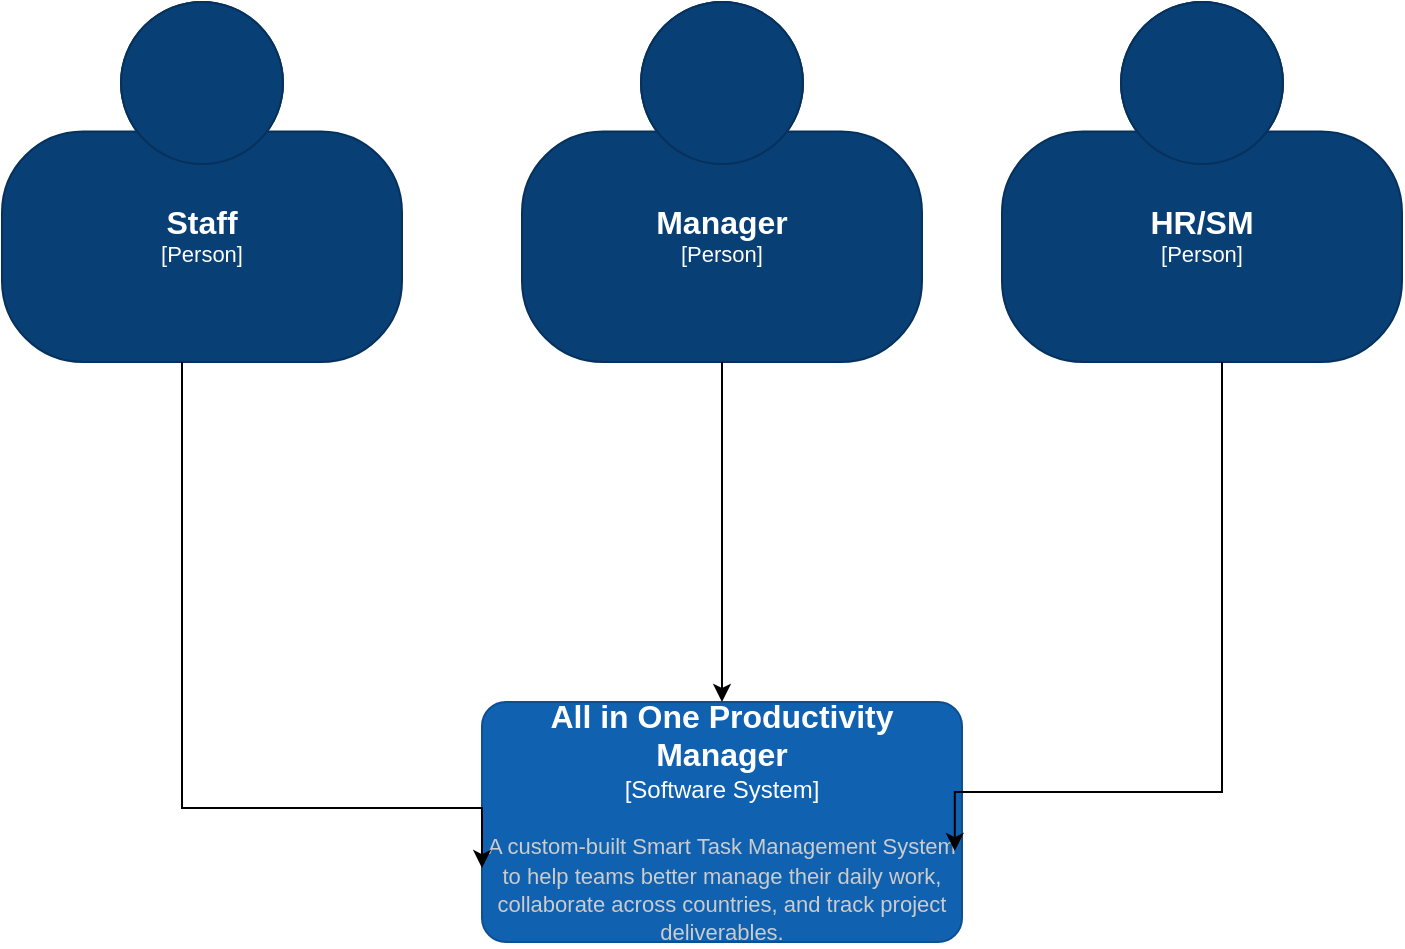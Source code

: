 <mxfile pages="4">
    <diagram name="C1" id="1kO1n4XHI3x9-JZBDe0e">
        <mxGraphModel dx="976" dy="1699" grid="1" gridSize="10" guides="1" tooltips="1" connect="1" arrows="1" fold="1" page="1" pageScale="1" pageWidth="850" pageHeight="1100" math="0" shadow="0">
            <root>
                <mxCell id="0"/>
                <mxCell id="1" parent="0"/>
                <object placeholders="1" c4Name="Staff" c4Type="Person" c4Description="" label="&lt;font style=&quot;font-size: 16px&quot;&gt;&lt;b&gt;%c4Name%&lt;/b&gt;&lt;/font&gt;&lt;div&gt;[%c4Type%]&lt;/div&gt;&lt;br&gt;&lt;div&gt;&lt;font style=&quot;font-size: 11px&quot;&gt;&lt;font color=&quot;#cccccc&quot;&gt;%c4Description%&lt;/font&gt;&lt;/div&gt;" id="ts4x2mjreIQKQpaXp_F7-2">
                    <mxCell style="html=1;fontSize=11;dashed=0;whiteSpace=wrap;fillColor=#083F75;strokeColor=#06315C;fontColor=#ffffff;shape=mxgraph.c4.person2;align=center;metaEdit=1;points=[[0.5,0,0],[1,0.5,0],[1,0.75,0],[0.75,1,0],[0.5,1,0],[0.25,1,0],[0,0.75,0],[0,0.5,0]];resizable=0;" parent="1" vertex="1">
                        <mxGeometry x="60" y="-20" width="200" height="180" as="geometry"/>
                    </mxCell>
                </object>
                <object placeholders="1" c4Name="Manager" c4Type="Person" c4Description="" label="&lt;font style=&quot;font-size: 16px&quot;&gt;&lt;b&gt;%c4Name%&lt;/b&gt;&lt;/font&gt;&lt;div&gt;[%c4Type%]&lt;/div&gt;&lt;br&gt;&lt;div&gt;&lt;font style=&quot;font-size: 11px&quot;&gt;&lt;font color=&quot;#cccccc&quot;&gt;%c4Description%&lt;/font&gt;&lt;/div&gt;" id="ts4x2mjreIQKQpaXp_F7-3">
                    <mxCell style="html=1;fontSize=11;dashed=0;whiteSpace=wrap;fillColor=#083F75;strokeColor=#06315C;fontColor=#ffffff;shape=mxgraph.c4.person2;align=center;metaEdit=1;points=[[0.5,0,0],[1,0.5,0],[1,0.75,0],[0.75,1,0],[0.5,1,0],[0.25,1,0],[0,0.75,0],[0,0.5,0]];resizable=0;" parent="1" vertex="1">
                        <mxGeometry x="320" y="-20" width="200" height="180" as="geometry"/>
                    </mxCell>
                </object>
                <object placeholders="1" c4Name="HR/SM" c4Type="Person" c4Description="" label="&lt;font style=&quot;font-size: 16px&quot;&gt;&lt;b&gt;%c4Name%&lt;/b&gt;&lt;/font&gt;&lt;div&gt;[%c4Type%]&lt;/div&gt;&lt;br&gt;&lt;div&gt;&lt;font style=&quot;font-size: 11px&quot;&gt;&lt;font color=&quot;#cccccc&quot;&gt;%c4Description%&lt;/font&gt;&lt;/div&gt;" id="ts4x2mjreIQKQpaXp_F7-4">
                    <mxCell style="html=1;fontSize=11;dashed=0;whiteSpace=wrap;fillColor=#083F75;strokeColor=#06315C;fontColor=#ffffff;shape=mxgraph.c4.person2;align=center;metaEdit=1;points=[[0.5,0,0],[1,0.5,0],[1,0.75,0],[0.75,1,0],[0.5,1,0],[0.25,1,0],[0,0.75,0],[0,0.5,0]];resizable=0;" parent="1" vertex="1">
                        <mxGeometry x="560" y="-20" width="200" height="180" as="geometry"/>
                    </mxCell>
                </object>
                <object placeholders="1" c4Name="All in One Productivity Manager" c4Type="Software System" c4Description="A custom-built Smart Task Management System to help teams better manage their daily work, collaborate across countries, and track project deliverables." label="&lt;font style=&quot;font-size: 16px&quot;&gt;&lt;b&gt;%c4Name%&lt;/b&gt;&lt;/font&gt;&lt;div&gt;[%c4Type%]&lt;/div&gt;&lt;br&gt;&lt;div&gt;&lt;font style=&quot;font-size: 11px&quot;&gt;&lt;font color=&quot;#cccccc&quot;&gt;%c4Description%&lt;/font&gt;&lt;/div&gt;" id="ts4x2mjreIQKQpaXp_F7-5">
                    <mxCell style="rounded=1;whiteSpace=wrap;html=1;labelBackgroundColor=none;fillColor=#1061B0;fontColor=#ffffff;align=center;arcSize=10;strokeColor=#0D5091;metaEdit=1;resizable=0;points=[[0.25,0,0],[0.5,0,0],[0.75,0,0],[1,0.25,0],[1,0.5,0],[1,0.75,0],[0.75,1,0],[0.5,1,0],[0.25,1,0],[0,0.75,0],[0,0.5,0],[0,0.25,0]];imageWidth=30;imageHeight=30;" parent="1" vertex="1">
                        <mxGeometry x="300" y="330" width="240" height="120" as="geometry"/>
                    </mxCell>
                </object>
                <mxCell id="ts4x2mjreIQKQpaXp_F7-6" style="edgeStyle=orthogonalEdgeStyle;rounded=0;orthogonalLoop=1;jettySize=auto;html=1;entryX=0;entryY=0.692;entryDx=0;entryDy=0;entryPerimeter=0;" parent="1" source="ts4x2mjreIQKQpaXp_F7-2" target="ts4x2mjreIQKQpaXp_F7-5" edge="1">
                    <mxGeometry relative="1" as="geometry">
                        <Array as="points">
                            <mxPoint x="150" y="383"/>
                        </Array>
                    </mxGeometry>
                </mxCell>
                <mxCell id="ts4x2mjreIQKQpaXp_F7-7" style="edgeStyle=orthogonalEdgeStyle;rounded=0;orthogonalLoop=1;jettySize=auto;html=1;" parent="1" source="ts4x2mjreIQKQpaXp_F7-3" target="ts4x2mjreIQKQpaXp_F7-5" edge="1">
                    <mxGeometry relative="1" as="geometry">
                        <mxPoint x="380" y="300" as="targetPoint"/>
                        <Array as="points"/>
                    </mxGeometry>
                </mxCell>
                <mxCell id="ts4x2mjreIQKQpaXp_F7-8" style="edgeStyle=orthogonalEdgeStyle;rounded=0;orthogonalLoop=1;jettySize=auto;html=1;entryX=0.985;entryY=0.621;entryDx=0;entryDy=0;entryPerimeter=0;" parent="1" source="ts4x2mjreIQKQpaXp_F7-4" target="ts4x2mjreIQKQpaXp_F7-5" edge="1">
                    <mxGeometry relative="1" as="geometry">
                        <Array as="points">
                            <mxPoint x="670" y="375"/>
                        </Array>
                    </mxGeometry>
                </mxCell>
            </root>
        </mxGraphModel>
    </diagram>
    <diagram name="C2" id="KggeZNNUEu08131ieWpc">
        <mxGraphModel dx="976" dy="1699" grid="1" gridSize="10" guides="1" tooltips="1" connect="1" arrows="1" fold="1" page="1" pageScale="1" pageWidth="850" pageHeight="1100" math="0" shadow="0">
            <root>
                <mxCell id="PLRATV5Rzk4R754eDh1R-0"/>
                <mxCell id="PLRATV5Rzk4R754eDh1R-1" parent="PLRATV5Rzk4R754eDh1R-0"/>
                <object placeholders="1" c4Name="Staff" c4Type="Person" c4Description="" label="&lt;font style=&quot;font-size: 16px&quot;&gt;&lt;b&gt;%c4Name%&lt;/b&gt;&lt;/font&gt;&lt;div&gt;[%c4Type%]&lt;/div&gt;&lt;br&gt;&lt;div&gt;&lt;font style=&quot;font-size: 11px&quot;&gt;&lt;font color=&quot;#cccccc&quot;&gt;%c4Description%&lt;/font&gt;&lt;/div&gt;" id="PLRATV5Rzk4R754eDh1R-2">
                    <mxCell style="html=1;fontSize=11;dashed=0;whiteSpace=wrap;fillColor=#083F75;strokeColor=#06315C;fontColor=#ffffff;shape=mxgraph.c4.person2;align=center;metaEdit=1;points=[[0.5,0,0],[1,0.5,0],[1,0.75,0],[0.75,1,0],[0.5,1,0],[0.25,1,0],[0,0.75,0],[0,0.5,0]];resizable=0;" parent="PLRATV5Rzk4R754eDh1R-1" vertex="1">
                        <mxGeometry x="60" y="-20" width="200" height="180" as="geometry"/>
                    </mxCell>
                </object>
                <object placeholders="1" c4Name="Manager" c4Type="Person" c4Description="" label="&lt;font style=&quot;font-size: 16px&quot;&gt;&lt;b&gt;%c4Name%&lt;/b&gt;&lt;/font&gt;&lt;div&gt;[%c4Type%]&lt;/div&gt;&lt;br&gt;&lt;div&gt;&lt;font style=&quot;font-size: 11px&quot;&gt;&lt;font color=&quot;#cccccc&quot;&gt;%c4Description%&lt;/font&gt;&lt;/div&gt;" id="PLRATV5Rzk4R754eDh1R-3">
                    <mxCell style="html=1;fontSize=11;dashed=0;whiteSpace=wrap;fillColor=#083F75;strokeColor=#06315C;fontColor=#ffffff;shape=mxgraph.c4.person2;align=center;metaEdit=1;points=[[0.5,0,0],[1,0.5,0],[1,0.75,0],[0.75,1,0],[0.5,1,0],[0.25,1,0],[0,0.75,0],[0,0.5,0]];resizable=0;" parent="PLRATV5Rzk4R754eDh1R-1" vertex="1">
                        <mxGeometry x="320" y="-20" width="200" height="180" as="geometry"/>
                    </mxCell>
                </object>
                <object placeholders="1" c4Name="HR/SM" c4Type="Person" c4Description="" label="&lt;font style=&quot;font-size: 16px&quot;&gt;&lt;b&gt;%c4Name%&lt;/b&gt;&lt;/font&gt;&lt;div&gt;[%c4Type%]&lt;/div&gt;&lt;br&gt;&lt;div&gt;&lt;font style=&quot;font-size: 11px&quot;&gt;&lt;font color=&quot;#cccccc&quot;&gt;%c4Description%&lt;/font&gt;&lt;/div&gt;" id="PLRATV5Rzk4R754eDh1R-4">
                    <mxCell style="html=1;fontSize=11;dashed=0;whiteSpace=wrap;fillColor=#083F75;strokeColor=#06315C;fontColor=#ffffff;shape=mxgraph.c4.person2;align=center;metaEdit=1;points=[[0.5,0,0],[1,0.5,0],[1,0.75,0],[0.75,1,0],[0.5,1,0],[0.25,1,0],[0,0.75,0],[0,0.5,0]];resizable=0;" parent="PLRATV5Rzk4R754eDh1R-1" vertex="1">
                        <mxGeometry x="560" y="-20" width="200" height="180" as="geometry"/>
                    </mxCell>
                </object>
                <mxCell id="PLRATV5Rzk4R754eDh1R-6" style="edgeStyle=orthogonalEdgeStyle;rounded=0;orthogonalLoop=1;jettySize=auto;html=1;entryX=0;entryY=0.692;entryDx=0;entryDy=0;entryPerimeter=0;" parent="PLRATV5Rzk4R754eDh1R-1" source="PLRATV5Rzk4R754eDh1R-2" edge="1">
                    <mxGeometry relative="1" as="geometry">
                        <mxPoint x="300" y="383.04" as="targetPoint"/>
                        <Array as="points">
                            <mxPoint x="150" y="383"/>
                        </Array>
                    </mxGeometry>
                </mxCell>
                <mxCell id="PLRATV5Rzk4R754eDh1R-7" style="edgeStyle=orthogonalEdgeStyle;rounded=0;orthogonalLoop=1;jettySize=auto;html=1;" parent="PLRATV5Rzk4R754eDh1R-1" source="PLRATV5Rzk4R754eDh1R-3" edge="1">
                    <mxGeometry relative="1" as="geometry">
                        <mxPoint x="420" y="300" as="targetPoint"/>
                        <Array as="points"/>
                    </mxGeometry>
                </mxCell>
                <mxCell id="PLRATV5Rzk4R754eDh1R-8" style="edgeStyle=orthogonalEdgeStyle;rounded=0;orthogonalLoop=1;jettySize=auto;html=1;entryX=0.985;entryY=0.621;entryDx=0;entryDy=0;entryPerimeter=0;" parent="PLRATV5Rzk4R754eDh1R-1" source="PLRATV5Rzk4R754eDh1R-4" edge="1">
                    <mxGeometry relative="1" as="geometry">
                        <mxPoint x="536.4" y="374.52" as="targetPoint"/>
                        <Array as="points">
                            <mxPoint x="670" y="375"/>
                        </Array>
                    </mxGeometry>
                </mxCell>
                <object placeholders="1" c4Name="System name" c4Type="SystemScopeBoundary" c4Application="Software System" label="&lt;font style=&quot;font-size: 16px&quot;&gt;&lt;b&gt;&lt;div style=&quot;text-align: left&quot;&gt;%c4Name%&lt;/div&gt;&lt;/b&gt;&lt;/font&gt;&lt;div style=&quot;text-align: left&quot;&gt;[%c4Application%]&lt;/div&gt;" id="ZKzMsOOk58wglojhitJu-0">
                    <mxCell style="rounded=1;fontSize=11;whiteSpace=wrap;html=1;dashed=1;arcSize=20;fillColor=none;strokeColor=#666666;fontColor=#333333;labelBackgroundColor=none;align=left;verticalAlign=bottom;labelBorderColor=none;spacingTop=0;spacing=10;dashPattern=8 4;metaEdit=1;rotatable=0;perimeter=rectanglePerimeter;noLabel=0;labelPadding=0;allowArrows=0;connectable=0;expand=0;recursiveResize=0;editable=1;pointerEvents=0;absoluteArcSize=1;points=[[0.25,0,0],[0.5,0,0],[0.75,0,0],[1,0.25,0],[1,0.5,0],[1,0.75,0],[0.75,1,0],[0.5,1,0],[0.25,1,0],[0,0.75,0],[0,0.5,0],[0,0.25,0]];" parent="PLRATV5Rzk4R754eDh1R-1" vertex="1">
                        <mxGeometry x="70" y="210" width="740" height="560" as="geometry"/>
                    </mxCell>
                </object>
                <mxCell id="ZKzMsOOk58wglojhitJu-8" style="edgeStyle=orthogonalEdgeStyle;rounded=0;orthogonalLoop=1;jettySize=auto;html=1;" parent="PLRATV5Rzk4R754eDh1R-1" source="ZKzMsOOk58wglojhitJu-1" target="ZKzMsOOk58wglojhitJu-3" edge="1">
                    <mxGeometry relative="1" as="geometry"/>
                </mxCell>
                <object placeholders="1" c4Name="Frontend App" c4Type="Container" c4Technology="Vue, Vite, HTML, JS" c4Description="Description of container role/responsibility." label="&lt;font style=&quot;font-size: 16px&quot;&gt;&lt;b&gt;%c4Name%&lt;/b&gt;&lt;/font&gt;&lt;div&gt;[%c4Type%: %c4Technology%]&lt;/div&gt;&lt;br&gt;&lt;div&gt;&lt;font style=&quot;font-size: 11px&quot;&gt;&lt;font color=&quot;#E6E6E6&quot;&gt;%c4Description%&lt;/font&gt;&lt;/div&gt;" id="ZKzMsOOk58wglojhitJu-1">
                    <mxCell style="rounded=1;whiteSpace=wrap;html=1;fontSize=11;labelBackgroundColor=none;fillColor=#23A2D9;fontColor=#ffffff;align=center;arcSize=10;strokeColor=#0E7DAD;metaEdit=1;resizable=0;points=[[0.25,0,0],[0.5,0,0],[0.75,0,0],[1,0.25,0],[1,0.5,0],[1,0.75,0],[0.75,1,0],[0.5,1,0],[0.25,1,0],[0,0.75,0],[0,0.5,0],[0,0.25,0]];" parent="PLRATV5Rzk4R754eDh1R-1" vertex="1">
                        <mxGeometry x="300" y="300" width="240" height="120" as="geometry"/>
                    </mxCell>
                </object>
                <object placeholders="1" c4Name="Database" c4Type="Container" c4Technology="MySQL" c4Description="Description of storage type container role/responsibility." label="&lt;font style=&quot;font-size: 16px&quot;&gt;&lt;b&gt;%c4Name%&lt;/b&gt;&lt;/font&gt;&lt;div&gt;[%c4Type%:&amp;nbsp;%c4Technology%]&lt;/div&gt;&lt;br&gt;&lt;div&gt;&lt;font style=&quot;font-size: 11px&quot;&gt;&lt;font color=&quot;#E6E6E6&quot;&gt;%c4Description%&lt;/font&gt;&lt;/div&gt;" id="ZKzMsOOk58wglojhitJu-2">
                    <mxCell style="shape=cylinder3;size=15;whiteSpace=wrap;html=1;boundedLbl=1;rounded=0;labelBackgroundColor=none;fillColor=#23A2D9;fontSize=12;fontColor=#ffffff;align=center;strokeColor=#0E7DAD;metaEdit=1;points=[[0.5,0,0],[1,0.25,0],[1,0.5,0],[1,0.75,0],[0.5,1,0],[0,0.75,0],[0,0.5,0],[0,0.25,0]];resizable=0;" parent="PLRATV5Rzk4R754eDh1R-1" vertex="1">
                        <mxGeometry x="100" y="560" width="240" height="120" as="geometry"/>
                    </mxCell>
                </object>
                <object placeholders="1" c4Name="API Application" c4Type="Container" c4Technology="Python, Flask" c4Description="Description of container role/responsibility." label="&lt;font style=&quot;font-size: 16px&quot;&gt;&lt;b&gt;%c4Name%&lt;/b&gt;&lt;/font&gt;&lt;div&gt;[%c4Type%: %c4Technology%]&lt;/div&gt;&lt;br&gt;&lt;div&gt;&lt;font style=&quot;font-size: 11px&quot;&gt;&lt;font color=&quot;#E6E6E6&quot;&gt;%c4Description%&lt;/font&gt;&lt;/div&gt;" id="ZKzMsOOk58wglojhitJu-3">
                    <mxCell style="rounded=1;whiteSpace=wrap;html=1;fontSize=11;labelBackgroundColor=none;fillColor=#23A2D9;fontColor=#ffffff;align=center;arcSize=10;strokeColor=#0E7DAD;metaEdit=1;resizable=0;points=[[0.25,0,0],[0.5,0,0],[0.75,0,0],[1,0.25,0],[1,0.5,0],[1,0.75,0],[0.75,1,0],[0.5,1,0],[0.25,1,0],[0,0.75,0],[0,0.5,0],[0,0.25,0]];" parent="PLRATV5Rzk4R754eDh1R-1" vertex="1">
                        <mxGeometry x="480" y="560" width="240" height="120" as="geometry"/>
                    </mxCell>
                </object>
                <object placeholders="1" c4Type="Relationship" c4Technology="SQLAlchemy" c4Description="Read/Write" label="&lt;div style=&quot;text-align: left&quot;&gt;&lt;div style=&quot;text-align: center&quot;&gt;&lt;b&gt;%c4Description%&lt;/b&gt;&lt;/div&gt;&lt;div style=&quot;text-align: center&quot;&gt;[%c4Technology%]&lt;/div&gt;&lt;/div&gt;" id="ZKzMsOOk58wglojhitJu-7">
                    <mxCell style="endArrow=blockThin;html=1;fontSize=10;fontColor=#404040;strokeWidth=1;endFill=1;strokeColor=#828282;elbow=vertical;metaEdit=1;endSize=14;startSize=14;jumpStyle=arc;jumpSize=16;rounded=0;edgeStyle=orthogonalEdgeStyle;entryX=1;entryY=0.5;entryDx=0;entryDy=0;entryPerimeter=0;" parent="PLRATV5Rzk4R754eDh1R-1" target="ZKzMsOOk58wglojhitJu-2" edge="1">
                        <mxGeometry width="240" relative="1" as="geometry">
                            <mxPoint x="480" y="620" as="sourcePoint"/>
                            <mxPoint x="620" y="550" as="targetPoint"/>
                        </mxGeometry>
                    </mxCell>
                </object>
            </root>
        </mxGraphModel>
    </diagram>
    <diagram name="C3" id="oNI1VVtx4A-qQiB5wLXo">
        <mxGraphModel dx="976" dy="599" grid="1" gridSize="10" guides="1" tooltips="1" connect="1" arrows="1" fold="1" page="1" pageScale="1" pageWidth="850" pageHeight="1100" math="0" shadow="0">
            <root>
                <mxCell id="-1G0yldOFwjPjs6Vfbr0-0"/>
                <mxCell id="-1G0yldOFwjPjs6Vfbr0-1" parent="-1G0yldOFwjPjs6Vfbr0-0"/>
                <mxCell id="-1G0yldOFwjPjs6Vfbr0-9" style="edgeStyle=orthogonalEdgeStyle;rounded=0;orthogonalLoop=1;jettySize=auto;html=1;exitX=0.375;exitY=1;exitDx=0;exitDy=0;exitPerimeter=0;" parent="-1G0yldOFwjPjs6Vfbr0-1" source="-1G0yldOFwjPjs6Vfbr0-10" edge="1">
                    <mxGeometry relative="1" as="geometry">
                        <mxPoint x="204" y="80" as="sourcePoint"/>
                        <mxPoint x="259" y="400" as="targetPoint"/>
                        <Array as="points">
                            <mxPoint x="350" y="240"/>
                            <mxPoint x="259" y="240"/>
                        </Array>
                    </mxGeometry>
                </mxCell>
                <mxCell id="kT0jrOes36hInc8Sy4vP-3" style="edgeStyle=orthogonalEdgeStyle;rounded=0;orthogonalLoop=1;jettySize=auto;html=1;" parent="-1G0yldOFwjPjs6Vfbr0-1" source="-1G0yldOFwjPjs6Vfbr0-10" target="kT0jrOes36hInc8Sy4vP-2" edge="1">
                    <mxGeometry relative="1" as="geometry"/>
                </mxCell>
                <object placeholders="1" c4Name="Frontend App" c4Type="Container" c4Technology="Vue, Vite, HTML, JS" c4Description="Description of container role/responsibility." label="&lt;font style=&quot;font-size: 16px&quot;&gt;&lt;b&gt;%c4Name%&lt;/b&gt;&lt;/font&gt;&lt;div&gt;[%c4Type%: %c4Technology%]&lt;/div&gt;&lt;br&gt;&lt;div&gt;&lt;font style=&quot;font-size: 11px&quot;&gt;&lt;font color=&quot;#E6E6E6&quot;&gt;%c4Description%&lt;/font&gt;&lt;/div&gt;" id="-1G0yldOFwjPjs6Vfbr0-10">
                    <mxCell style="rounded=1;whiteSpace=wrap;html=1;fontSize=11;labelBackgroundColor=none;fillColor=#23A2D9;fontColor=#ffffff;align=center;arcSize=10;strokeColor=#0E7DAD;metaEdit=1;resizable=0;points=[[0.25,0,0],[0.5,0,0],[0.75,0,0],[1,0.25,0],[1,0.5,0],[1,0.75,0],[0.75,1,0],[0.5,1,0],[0.25,1,0],[0,0.75,0],[0,0.5,0],[0,0.25,0]];" parent="-1G0yldOFwjPjs6Vfbr0-1" vertex="1">
                        <mxGeometry x="260" y="20" width="240" height="120" as="geometry"/>
                    </mxCell>
                </object>
                <object placeholders="1" c4Name="Database" c4Type="Container" c4Technology="MySQL" c4Description="Description of storage type container role/responsibility." label="&lt;font style=&quot;font-size: 16px&quot;&gt;&lt;b&gt;%c4Name%&lt;/b&gt;&lt;/font&gt;&lt;div&gt;[%c4Type%:&amp;nbsp;%c4Technology%]&lt;/div&gt;&lt;br&gt;&lt;div&gt;&lt;font style=&quot;font-size: 11px&quot;&gt;&lt;font color=&quot;#E6E6E6&quot;&gt;%c4Description%&lt;/font&gt;&lt;/div&gt;" id="-1G0yldOFwjPjs6Vfbr0-11">
                    <mxCell style="shape=cylinder3;size=15;whiteSpace=wrap;html=1;boundedLbl=1;rounded=0;labelBackgroundColor=none;fillColor=#23A2D9;fontSize=12;fontColor=#ffffff;align=center;strokeColor=#0E7DAD;metaEdit=1;points=[[0.5,0,0],[1,0.25,0],[1,0.5,0],[1,0.75,0],[0.5,1,0],[0,0.75,0],[0,0.5,0],[0,0.25,0]];resizable=0;" parent="-1G0yldOFwjPjs6Vfbr0-1" vertex="1">
                        <mxGeometry x="60" y="830" width="240" height="120" as="geometry"/>
                    </mxCell>
                </object>
                <object placeholders="1" c4Type="Relationship" c4Technology="SQLAlchemy" c4Description="Read/Write" label="&lt;div style=&quot;text-align: left&quot;&gt;&lt;div style=&quot;text-align: center&quot;&gt;&lt;b&gt;%c4Description%&lt;/b&gt;&lt;/div&gt;&lt;div style=&quot;text-align: center&quot;&gt;[%c4Technology%]&lt;/div&gt;&lt;/div&gt;" id="-1G0yldOFwjPjs6Vfbr0-13">
                    <mxCell style="endArrow=blockThin;html=1;fontSize=10;fontColor=#404040;strokeWidth=1;endFill=1;strokeColor=#828282;elbow=vertical;metaEdit=1;endSize=14;startSize=14;jumpStyle=arc;jumpSize=16;rounded=0;edgeStyle=orthogonalEdgeStyle;entryX=1;entryY=0.5;entryDx=0;entryDy=0;entryPerimeter=0;exitX=0.625;exitY=1;exitDx=0;exitDy=0;exitPerimeter=0;" parent="-1G0yldOFwjPjs6Vfbr0-1" source="kT0jrOes36hInc8Sy4vP-1" target="-1G0yldOFwjPjs6Vfbr0-11" edge="1">
                        <mxGeometry width="240" relative="1" as="geometry">
                            <mxPoint x="435" y="580" as="sourcePoint"/>
                            <mxPoint x="620" y="550" as="targetPoint"/>
                        </mxGeometry>
                    </mxCell>
                </object>
                <object placeholders="1" c4Name="Container name" c4Type="ContainerScopeBoundary" c4Application="Container" label="&lt;font style=&quot;font-size: 16px&quot;&gt;&lt;b&gt;&lt;div style=&quot;text-align: left&quot;&gt;%c4Name%&lt;/div&gt;&lt;/b&gt;&lt;/font&gt;&lt;div style=&quot;text-align: left&quot;&gt;[%c4Application%]&lt;/div&gt;" id="kT0jrOes36hInc8Sy4vP-0">
                    <mxCell style="rounded=1;fontSize=11;whiteSpace=wrap;html=1;dashed=1;arcSize=20;fillColor=none;strokeColor=#666666;fontColor=#333333;labelBackgroundColor=none;align=left;verticalAlign=bottom;labelBorderColor=none;spacingTop=0;spacing=10;dashPattern=8 4;metaEdit=1;rotatable=0;perimeter=rectanglePerimeter;noLabel=0;labelPadding=0;allowArrows=0;connectable=0;expand=0;recursiveResize=0;editable=1;pointerEvents=0;absoluteArcSize=1;points=[[0.25,0,0],[0.5,0,0],[0.75,0,0],[1,0.25,0],[1,0.5,0],[1,0.75,0],[0.75,1,0],[0.5,1,0],[0.25,1,0],[0,0.75,0],[0,0.5,0],[0,0.25,0]];" parent="-1G0yldOFwjPjs6Vfbr0-1" vertex="1">
                        <mxGeometry x="60" y="250" width="750" height="510" as="geometry"/>
                    </mxCell>
                </object>
                <object placeholders="1" c4Name="Employee MS" c4Type="Component" c4Technology="Flask" c4Description="Employee related endpoints" label="&lt;font style=&quot;font-size: 16px&quot;&gt;&lt;b&gt;%c4Name%&lt;/b&gt;&lt;/font&gt;&lt;div&gt;[%c4Type%: %c4Technology%]&lt;/div&gt;&lt;br&gt;&lt;div&gt;&lt;font style=&quot;font-size: 11px&quot;&gt;%c4Description%&lt;/font&gt;&lt;/div&gt;" id="kT0jrOes36hInc8Sy4vP-1">
                    <mxCell style="rounded=1;whiteSpace=wrap;html=1;labelBackgroundColor=none;fillColor=#63BEF2;fontColor=#ffffff;align=center;arcSize=6;strokeColor=#2086C9;metaEdit=1;resizable=0;points=[[0.25,0,0],[0.5,0,0],[0.75,0,0],[1,0.25,0],[1,0.5,0],[1,0.75,0],[0.75,1,0],[0.5,1,0],[0.25,1,0],[0,0.75,0],[0,0.5,0],[0,0.25,0]];" parent="-1G0yldOFwjPjs6Vfbr0-1" vertex="1">
                        <mxGeometry x="140" y="400" width="240" height="120" as="geometry"/>
                    </mxCell>
                </object>
                <object placeholders="1" c4Name="Task MS" c4Type="Component" c4Technology="Flask" c4Description="Task/subtasks related endpoints" label="&lt;font style=&quot;font-size: 16px&quot;&gt;&lt;b&gt;%c4Name%&lt;/b&gt;&lt;/font&gt;&lt;div&gt;[%c4Type%: %c4Technology%]&lt;/div&gt;&lt;br&gt;&lt;div&gt;&lt;font style=&quot;font-size: 11px&quot;&gt;%c4Description%&lt;/font&gt;&lt;/div&gt;" id="kT0jrOes36hInc8Sy4vP-2">
                    <mxCell style="rounded=1;whiteSpace=wrap;html=1;labelBackgroundColor=none;fillColor=#63BEF2;fontColor=#ffffff;align=center;arcSize=6;strokeColor=#2086C9;metaEdit=1;resizable=0;points=[[0.25,0,0],[0.5,0,0],[0.75,0,0],[1,0.25,0],[1,0.5,0],[1,0.75,0],[0.75,1,0],[0.5,1,0],[0.25,1,0],[0,0.75,0],[0,0.5,0],[0,0.25,0]];" parent="-1G0yldOFwjPjs6Vfbr0-1" vertex="1">
                        <mxGeometry x="470" y="400" width="240" height="120" as="geometry"/>
                    </mxCell>
                </object>
                <mxCell id="kT0jrOes36hInc8Sy4vP-4" style="edgeStyle=orthogonalEdgeStyle;rounded=0;orthogonalLoop=1;jettySize=auto;html=1;entryX=1;entryY=0.75;entryDx=0;entryDy=0;entryPerimeter=0;" parent="-1G0yldOFwjPjs6Vfbr0-1" source="kT0jrOes36hInc8Sy4vP-2" target="-1G0yldOFwjPjs6Vfbr0-11" edge="1">
                    <mxGeometry relative="1" as="geometry">
                        <Array as="points">
                            <mxPoint x="590" y="920"/>
                        </Array>
                    </mxGeometry>
                </mxCell>
                <object placeholders="1" c4Name="Project MS" c4Type="Component" c4Technology="Flask" c4Description="Project related endpoints" label="&lt;font style=&quot;font-size: 16px&quot;&gt;&lt;b&gt;%c4Name%&lt;/b&gt;&lt;/font&gt;&lt;div&gt;[%c4Type%: %c4Technology%]&lt;/div&gt;&lt;br&gt;&lt;div&gt;&lt;font style=&quot;font-size: 11px&quot;&gt;%c4Description%&lt;/font&gt;&lt;/div&gt;" id="UVO4j5nQCYAFwJC8Omz--0">
                    <mxCell style="rounded=1;whiteSpace=wrap;html=1;labelBackgroundColor=none;fillColor=#63BEF2;fontColor=#ffffff;align=center;arcSize=6;strokeColor=#2086C9;metaEdit=1;resizable=0;points=[[0.25,0,0],[0.5,0,0],[0.75,0,0],[1,0.25,0],[1,0.5,0],[1,0.75,0],[0.75,1,0],[0.5,1,0],[0.25,1,0],[0,0.75,0],[0,0.5,0],[0,0.25,0]];" parent="-1G0yldOFwjPjs6Vfbr0-1" vertex="1">
                        <mxGeometry x="315" y="550" width="240" height="120" as="geometry"/>
                    </mxCell>
                </object>
            </root>
        </mxGraphModel>
    </diagram>
    <diagram id="x0RlCEOHN7wlO9e-_rh2" name="C4">
        <mxGraphModel dx="976" dy="599" grid="1" gridSize="10" guides="1" tooltips="1" connect="1" arrows="1" fold="1" page="1" pageScale="1" pageWidth="850" pageHeight="1100" math="0" shadow="0">
            <root>
                <mxCell id="0"/>
                <mxCell id="1" parent="0"/>
                <mxCell id="hKI2cFCqkVzDYblFSdJS-1" value="Staff" style="swimlane;fontStyle=1;align=center;verticalAlign=top;childLayout=stackLayout;horizontal=1;startSize=26;horizontalStack=0;resizeParent=1;resizeParentMax=0;resizeLast=0;collapsible=1;marginBottom=0;whiteSpace=wrap;html=1;" parent="1" vertex="1">
                    <mxGeometry x="210" y="480" width="160" height="260" as="geometry"/>
                </mxCell>
                <mxCell id="hKI2cFCqkVzDYblFSdJS-2" value="+ employee_id: int" style="text;strokeColor=none;fillColor=none;align=left;verticalAlign=top;spacingLeft=4;spacingRight=4;overflow=hidden;rotatable=0;points=[[0,0.5],[1,0.5]];portConstraint=eastwest;whiteSpace=wrap;html=1;" parent="hKI2cFCqkVzDYblFSdJS-1" vertex="1">
                    <mxGeometry y="26" width="160" height="26" as="geometry"/>
                </mxCell>
                <mxCell id="hKI2cFCqkVzDYblFSdJS-3" value="+ employee_name: string" style="text;strokeColor=none;fillColor=none;align=left;verticalAlign=top;spacingLeft=4;spacingRight=4;overflow=hidden;rotatable=0;points=[[0,0.5],[1,0.5]];portConstraint=eastwest;whiteSpace=wrap;html=1;" parent="hKI2cFCqkVzDYblFSdJS-1" vertex="1">
                    <mxGeometry y="52" width="160" height="26" as="geometry"/>
                </mxCell>
                <mxCell id="hKI2cFCqkVzDYblFSdJS-4" value="+ email: string" style="text;strokeColor=none;fillColor=none;align=left;verticalAlign=top;spacingLeft=4;spacingRight=4;overflow=hidden;rotatable=0;points=[[0,0.5],[1,0.5]];portConstraint=eastwest;whiteSpace=wrap;html=1;" parent="hKI2cFCqkVzDYblFSdJS-1" vertex="1">
                    <mxGeometry y="78" width="160" height="26" as="geometry"/>
                </mxCell>
                <mxCell id="hKI2cFCqkVzDYblFSdJS-5" value="+ department: string" style="text;strokeColor=none;fillColor=none;align=left;verticalAlign=top;spacingLeft=4;spacingRight=4;overflow=hidden;rotatable=0;points=[[0,0.5],[1,0.5]];portConstraint=eastwest;whiteSpace=wrap;html=1;" parent="hKI2cFCqkVzDYblFSdJS-1" vertex="1">
                    <mxGeometry y="104" width="160" height="26" as="geometry"/>
                </mxCell>
                <mxCell id="LHSrmhUpPLN2fu8NnADk-1" value="+ role: string" style="text;strokeColor=none;fillColor=none;align=left;verticalAlign=top;spacingLeft=4;spacingRight=4;overflow=hidden;rotatable=0;points=[[0,0.5],[1,0.5]];portConstraint=eastwest;whiteSpace=wrap;html=1;" parent="hKI2cFCqkVzDYblFSdJS-1" vertex="1">
                    <mxGeometry y="130" width="160" height="26" as="geometry"/>
                </mxCell>
                <mxCell id="LHSrmhUpPLN2fu8NnADk-2" value="+ password: string" style="text;strokeColor=none;fillColor=none;align=left;verticalAlign=top;spacingLeft=4;spacingRight=4;overflow=hidden;rotatable=0;points=[[0,0.5],[1,0.5]];portConstraint=eastwest;whiteSpace=wrap;html=1;" parent="hKI2cFCqkVzDYblFSdJS-1" vertex="1">
                    <mxGeometry y="156" width="160" height="26" as="geometry"/>
                </mxCell>
                <mxCell id="hKI2cFCqkVzDYblFSdJS-6" value="+ team: string" style="text;strokeColor=none;fillColor=none;align=left;verticalAlign=top;spacingLeft=4;spacingRight=4;overflow=hidden;rotatable=0;points=[[0,0.5],[1,0.5]];portConstraint=eastwest;whiteSpace=wrap;html=1;" parent="hKI2cFCqkVzDYblFSdJS-1" vertex="1">
                    <mxGeometry y="182" width="160" height="26" as="geometry"/>
                </mxCell>
                <mxCell id="hKI2cFCqkVzDYblFSdJS-7" value="" style="line;strokeWidth=1;fillColor=none;align=left;verticalAlign=middle;spacingTop=-1;spacingLeft=3;spacingRight=3;rotatable=0;labelPosition=right;points=[];portConstraint=eastwest;strokeColor=inherit;" parent="hKI2cFCqkVzDYblFSdJS-1" vertex="1">
                    <mxGeometry y="208" width="160" height="8" as="geometry"/>
                </mxCell>
                <mxCell id="hKI2cFCqkVzDYblFSdJS-8" value="+ set_password(string): none" style="text;strokeColor=none;fillColor=none;align=left;verticalAlign=top;spacingLeft=4;spacingRight=4;overflow=hidden;rotatable=0;points=[[0,0.5],[1,0.5]];portConstraint=eastwest;whiteSpace=wrap;html=1;" parent="hKI2cFCqkVzDYblFSdJS-1" vertex="1">
                    <mxGeometry y="216" width="160" height="44" as="geometry"/>
                </mxCell>
                <mxCell id="hKI2cFCqkVzDYblFSdJS-9" value="task" style="swimlane;fontStyle=1;align=center;verticalAlign=top;childLayout=stackLayout;horizontal=1;startSize=26;horizontalStack=0;resizeParent=1;resizeParentMax=0;resizeLast=0;collapsible=1;marginBottom=0;whiteSpace=wrap;html=1;" parent="1" vertex="1">
                    <mxGeometry x="330" y="50" width="160" height="372" as="geometry"/>
                </mxCell>
                <mxCell id="hKI2cFCqkVzDYblFSdJS-10" value="+ task_id: type" style="text;strokeColor=none;fillColor=none;align=left;verticalAlign=top;spacingLeft=4;spacingRight=4;overflow=hidden;rotatable=0;points=[[0,0.5],[1,0.5]];portConstraint=eastwest;whiteSpace=wrap;html=1;" parent="hKI2cFCqkVzDYblFSdJS-9" vertex="1">
                    <mxGeometry y="26" width="160" height="26" as="geometry"/>
                </mxCell>
                <mxCell id="hKI2cFCqkVzDYblFSdJS-11" value="+ title: type" style="text;strokeColor=none;fillColor=none;align=left;verticalAlign=top;spacingLeft=4;spacingRight=4;overflow=hidden;rotatable=0;points=[[0,0.5],[1,0.5]];portConstraint=eastwest;whiteSpace=wrap;html=1;" parent="hKI2cFCqkVzDYblFSdJS-9" vertex="1">
                    <mxGeometry y="52" width="160" height="26" as="geometry"/>
                </mxCell>
                <mxCell id="hKI2cFCqkVzDYblFSdJS-12" value="+ description: type" style="text;strokeColor=none;fillColor=none;align=left;verticalAlign=top;spacingLeft=4;spacingRight=4;overflow=hidden;rotatable=0;points=[[0,0.5],[1,0.5]];portConstraint=eastwest;whiteSpace=wrap;html=1;" parent="hKI2cFCqkVzDYblFSdJS-9" vertex="1">
                    <mxGeometry y="78" width="160" height="26" as="geometry"/>
                </mxCell>
                <mxCell id="hKI2cFCqkVzDYblFSdJS-13" value="+ deadline: type" style="text;strokeColor=none;fillColor=none;align=left;verticalAlign=top;spacingLeft=4;spacingRight=4;overflow=hidden;rotatable=0;points=[[0,0.5],[1,0.5]];portConstraint=eastwest;whiteSpace=wrap;html=1;" parent="hKI2cFCqkVzDYblFSdJS-9" vertex="1">
                    <mxGeometry y="104" width="160" height="26" as="geometry"/>
                </mxCell>
                <mxCell id="hKI2cFCqkVzDYblFSdJS-14" value="+ attachment: type" style="text;strokeColor=none;fillColor=none;align=left;verticalAlign=top;spacingLeft=4;spacingRight=4;overflow=hidden;rotatable=0;points=[[0,0.5],[1,0.5]];portConstraint=eastwest;whiteSpace=wrap;html=1;" parent="hKI2cFCqkVzDYblFSdJS-9" vertex="1">
                    <mxGeometry y="130" width="160" height="26" as="geometry"/>
                </mxCell>
                <mxCell id="LHSrmhUpPLN2fu8NnADk-3" value="+ collaborators: type" style="text;strokeColor=none;fillColor=none;align=left;verticalAlign=top;spacingLeft=4;spacingRight=4;overflow=hidden;rotatable=0;points=[[0,0.5],[1,0.5]];portConstraint=eastwest;whiteSpace=wrap;html=1;" parent="hKI2cFCqkVzDYblFSdJS-9" vertex="1">
                    <mxGeometry y="156" width="160" height="26" as="geometry"/>
                </mxCell>
                <mxCell id="LHSrmhUpPLN2fu8NnADk-6" value="+ status: type" style="text;strokeColor=none;fillColor=none;align=left;verticalAlign=top;spacingLeft=4;spacingRight=4;overflow=hidden;rotatable=0;points=[[0,0.5],[1,0.5]];portConstraint=eastwest;whiteSpace=wrap;html=1;" parent="hKI2cFCqkVzDYblFSdJS-9" vertex="1">
                    <mxGeometry y="182" width="160" height="26" as="geometry"/>
                </mxCell>
                <mxCell id="LHSrmhUpPLN2fu8NnADk-8" value="+ owner: type" style="text;strokeColor=none;fillColor=none;align=left;verticalAlign=top;spacingLeft=4;spacingRight=4;overflow=hidden;rotatable=0;points=[[0,0.5],[1,0.5]];portConstraint=eastwest;whiteSpace=wrap;html=1;" parent="hKI2cFCqkVzDYblFSdJS-9" vertex="1">
                    <mxGeometry y="208" width="160" height="26" as="geometry"/>
                </mxCell>
                <mxCell id="LHSrmhUpPLN2fu8NnADk-7" value="+ subtask: type" style="text;strokeColor=none;fillColor=none;align=left;verticalAlign=top;spacingLeft=4;spacingRight=4;overflow=hidden;rotatable=0;points=[[0,0.5],[1,0.5]];portConstraint=eastwest;whiteSpace=wrap;html=1;" parent="hKI2cFCqkVzDYblFSdJS-9" vertex="1">
                    <mxGeometry y="234" width="160" height="26" as="geometry"/>
                </mxCell>
                <mxCell id="LHSrmhUpPLN2fu8NnADk-9" value="+ completed_date: type" style="text;strokeColor=none;fillColor=none;align=left;verticalAlign=top;spacingLeft=4;spacingRight=4;overflow=hidden;rotatable=0;points=[[0,0.5],[1,0.5]];portConstraint=eastwest;whiteSpace=wrap;html=1;" parent="hKI2cFCqkVzDYblFSdJS-9" vertex="1">
                    <mxGeometry y="260" width="160" height="26" as="geometry"/>
                </mxCell>
                <mxCell id="LHSrmhUpPLN2fu8NnADk-10" value="+ start_date: type" style="text;strokeColor=none;fillColor=none;align=left;verticalAlign=top;spacingLeft=4;spacingRight=4;overflow=hidden;rotatable=0;points=[[0,0.5],[1,0.5]];portConstraint=eastwest;whiteSpace=wrap;html=1;" parent="hKI2cFCqkVzDYblFSdJS-9" vertex="1">
                    <mxGeometry y="286" width="160" height="26" as="geometry"/>
                </mxCell>
                <mxCell id="LHSrmhUpPLN2fu8NnADk-11" value="+ parent_id: type" style="text;strokeColor=none;fillColor=none;align=left;verticalAlign=top;spacingLeft=4;spacingRight=4;overflow=hidden;rotatable=0;points=[[0,0.5],[1,0.5]];portConstraint=eastwest;whiteSpace=wrap;html=1;" parent="hKI2cFCqkVzDYblFSdJS-9" vertex="1">
                    <mxGeometry y="312" width="160" height="26" as="geometry"/>
                </mxCell>
                <mxCell id="hKI2cFCqkVzDYblFSdJS-15" value="" style="line;strokeWidth=1;fillColor=none;align=left;verticalAlign=middle;spacingTop=-1;spacingLeft=3;spacingRight=3;rotatable=0;labelPosition=right;points=[];portConstraint=eastwest;strokeColor=inherit;" parent="hKI2cFCqkVzDYblFSdJS-9" vertex="1">
                    <mxGeometry y="338" width="160" height="8" as="geometry"/>
                </mxCell>
                <mxCell id="hKI2cFCqkVzDYblFSdJS-16" value="+ method(type): type" style="text;strokeColor=none;fillColor=none;align=left;verticalAlign=top;spacingLeft=4;spacingRight=4;overflow=hidden;rotatable=0;points=[[0,0.5],[1,0.5]];portConstraint=eastwest;whiteSpace=wrap;html=1;" parent="hKI2cFCqkVzDYblFSdJS-9" vertex="1">
                    <mxGeometry y="346" width="160" height="26" as="geometry"/>
                </mxCell>
                <mxCell id="LHSrmhUpPLN2fu8NnADk-12" value="Project" style="swimlane;fontStyle=1;align=center;verticalAlign=top;childLayout=stackLayout;horizontal=1;startSize=26;horizontalStack=0;resizeParent=1;resizeParentMax=0;resizeLast=0;collapsible=1;marginBottom=0;whiteSpace=wrap;html=1;" parent="1" vertex="1">
                    <mxGeometry x="550" y="50" width="160" height="280" as="geometry"/>
                </mxCell>
                <mxCell id="LHSrmhUpPLN2fu8NnADk-13" value="+ project_id: int" style="text;strokeColor=none;fillColor=none;align=left;verticalAlign=top;spacingLeft=4;spacingRight=4;overflow=hidden;rotatable=0;points=[[0,0.5],[1,0.5]];portConstraint=eastwest;whiteSpace=wrap;html=1;" parent="LHSrmhUpPLN2fu8NnADk-12" vertex="1">
                    <mxGeometry y="26" width="160" height="26" as="geometry"/>
                </mxCell>
                <mxCell id="LHSrmhUpPLN2fu8NnADk-14" value="+ title: string" style="text;strokeColor=none;fillColor=none;align=left;verticalAlign=top;spacingLeft=4;spacingRight=4;overflow=hidden;rotatable=0;points=[[0,0.5],[1,0.5]];portConstraint=eastwest;whiteSpace=wrap;html=1;" parent="LHSrmhUpPLN2fu8NnADk-12" vertex="1">
                    <mxGeometry y="52" width="160" height="26" as="geometry"/>
                </mxCell>
                <mxCell id="LHSrmhUpPLN2fu8NnADk-15" value="+ description: string" style="text;strokeColor=none;fillColor=none;align=left;verticalAlign=top;spacingLeft=4;spacingRight=4;overflow=hidden;rotatable=0;points=[[0,0.5],[1,0.5]];portConstraint=eastwest;whiteSpace=wrap;html=1;" parent="LHSrmhUpPLN2fu8NnADk-12" vertex="1">
                    <mxGeometry y="78" width="160" height="26" as="geometry"/>
                </mxCell>
                <mxCell id="LHSrmhUpPLN2fu8NnADk-16" value="+ deadline: string" style="text;strokeColor=none;fillColor=none;align=left;verticalAlign=top;spacingLeft=4;spacingRight=4;overflow=hidden;rotatable=0;points=[[0,0.5],[1,0.5]];portConstraint=eastwest;whiteSpace=wrap;html=1;" parent="LHSrmhUpPLN2fu8NnADk-12" vertex="1">
                    <mxGeometry y="104" width="160" height="26" as="geometry"/>
                </mxCell>
                <mxCell id="LHSrmhUpPLN2fu8NnADk-17" value="+ collaborators: string" style="text;strokeColor=none;fillColor=none;align=left;verticalAlign=top;spacingLeft=4;spacingRight=4;overflow=hidden;rotatable=0;points=[[0,0.5],[1,0.5]];portConstraint=eastwest;whiteSpace=wrap;html=1;" parent="LHSrmhUpPLN2fu8NnADk-12" vertex="1">
                    <mxGeometry y="130" width="160" height="26" as="geometry"/>
                </mxCell>
                <mxCell id="LHSrmhUpPLN2fu8NnADk-18" value="+ owner: string" style="text;strokeColor=none;fillColor=none;align=left;verticalAlign=top;spacingLeft=4;spacingRight=4;overflow=hidden;rotatable=0;points=[[0,0.5],[1,0.5]];portConstraint=eastwest;whiteSpace=wrap;html=1;" parent="LHSrmhUpPLN2fu8NnADk-12" vertex="1">
                    <mxGeometry y="156" width="160" height="26" as="geometry"/>
                </mxCell>
                <mxCell id="LHSrmhUpPLN2fu8NnADk-20" value="" style="line;strokeWidth=1;fillColor=none;align=left;verticalAlign=middle;spacingTop=-1;spacingLeft=3;spacingRight=3;rotatable=0;labelPosition=right;points=[];portConstraint=eastwest;strokeColor=inherit;" parent="LHSrmhUpPLN2fu8NnADk-12" vertex="1">
                    <mxGeometry y="182" width="160" height="72" as="geometry"/>
                </mxCell>
                <mxCell id="LHSrmhUpPLN2fu8NnADk-23" value="+ owner: string" style="text;strokeColor=none;fillColor=none;align=left;verticalAlign=top;spacingLeft=4;spacingRight=4;overflow=hidden;rotatable=0;points=[[0,0.5],[1,0.5]];portConstraint=eastwest;whiteSpace=wrap;html=1;" parent="LHSrmhUpPLN2fu8NnADk-12" vertex="1">
                    <mxGeometry y="254" width="160" height="26" as="geometry"/>
                </mxCell>
                <mxCell id="LHSrmhUpPLN2fu8NnADk-47" style="edgeStyle=orthogonalEdgeStyle;html=1;exitX=0.5;exitY=0;exitDx=0;exitDy=0;entryX=0.467;entryY=1.027;entryDx=0;entryDy=0;entryPerimeter=0;" parent="1" source="LHSrmhUpPLN2fu8NnADk-24" target="hKI2cFCqkVzDYblFSdJS-8" edge="1">
                    <mxGeometry relative="1" as="geometry">
                        <Array as="points">
                            <mxPoint x="110" y="770"/>
                            <mxPoint x="285" y="770"/>
                        </Array>
                    </mxGeometry>
                </mxCell>
                <mxCell id="LHSrmhUpPLN2fu8NnADk-24" value="Manager" style="swimlane;fontStyle=1;align=center;verticalAlign=top;childLayout=stackLayout;horizontal=1;startSize=26;horizontalStack=0;resizeParent=1;resizeParentMax=0;resizeLast=0;collapsible=1;marginBottom=0;whiteSpace=wrap;html=1;" parent="1" vertex="1">
                    <mxGeometry x="30" y="810" width="160" height="78" as="geometry"/>
                </mxCell>
                <mxCell id="LHSrmhUpPLN2fu8NnADk-32" value="" style="line;strokeWidth=1;fillColor=none;align=left;verticalAlign=middle;spacingTop=-1;spacingLeft=3;spacingRight=3;rotatable=0;labelPosition=right;points=[];portConstraint=eastwest;strokeColor=inherit;" parent="LHSrmhUpPLN2fu8NnADk-24" vertex="1">
                    <mxGeometry y="26" width="160" height="8" as="geometry"/>
                </mxCell>
                <mxCell id="LHSrmhUpPLN2fu8NnADk-33" value="+ set_password(string): none" style="text;strokeColor=none;fillColor=none;align=left;verticalAlign=top;spacingLeft=4;spacingRight=4;overflow=hidden;rotatable=0;points=[[0,0.5],[1,0.5]];portConstraint=eastwest;whiteSpace=wrap;html=1;" parent="LHSrmhUpPLN2fu8NnADk-24" vertex="1">
                    <mxGeometry y="34" width="160" height="44" as="geometry"/>
                </mxCell>
                <mxCell id="LHSrmhUpPLN2fu8NnADk-48" style="edgeStyle=orthogonalEdgeStyle;html=1;exitX=0.5;exitY=0;exitDx=0;exitDy=0;entryX=0.467;entryY=1.041;entryDx=0;entryDy=0;entryPerimeter=0;" parent="1" source="LHSrmhUpPLN2fu8NnADk-34" target="hKI2cFCqkVzDYblFSdJS-8" edge="1">
                    <mxGeometry relative="1" as="geometry">
                        <mxPoint x="280" y="750" as="targetPoint"/>
                        <Array as="points">
                            <mxPoint x="430" y="770"/>
                            <mxPoint x="285" y="770"/>
                        </Array>
                    </mxGeometry>
                </mxCell>
                <mxCell id="LHSrmhUpPLN2fu8NnADk-34" value="HR/Senior Manager" style="swimlane;fontStyle=1;align=center;verticalAlign=top;childLayout=stackLayout;horizontal=1;startSize=26;horizontalStack=0;resizeParent=1;resizeParentMax=0;resizeLast=0;collapsible=1;marginBottom=0;whiteSpace=wrap;html=1;" parent="1" vertex="1">
                    <mxGeometry x="350" y="810" width="160" height="78" as="geometry"/>
                </mxCell>
                <mxCell id="LHSrmhUpPLN2fu8NnADk-42" value="" style="line;strokeWidth=1;fillColor=none;align=left;verticalAlign=middle;spacingTop=-1;spacingLeft=3;spacingRight=3;rotatable=0;labelPosition=right;points=[];portConstraint=eastwest;strokeColor=inherit;" parent="LHSrmhUpPLN2fu8NnADk-34" vertex="1">
                    <mxGeometry y="26" width="160" height="8" as="geometry"/>
                </mxCell>
                <mxCell id="LHSrmhUpPLN2fu8NnADk-43" value="+ set_password(string): none" style="text;strokeColor=none;fillColor=none;align=left;verticalAlign=top;spacingLeft=4;spacingRight=4;overflow=hidden;rotatable=0;points=[[0,0.5],[1,0.5]];portConstraint=eastwest;whiteSpace=wrap;html=1;" parent="LHSrmhUpPLN2fu8NnADk-34" vertex="1">
                    <mxGeometry y="34" width="160" height="44" as="geometry"/>
                </mxCell>
            </root>
        </mxGraphModel>
    </diagram>
</mxfile>